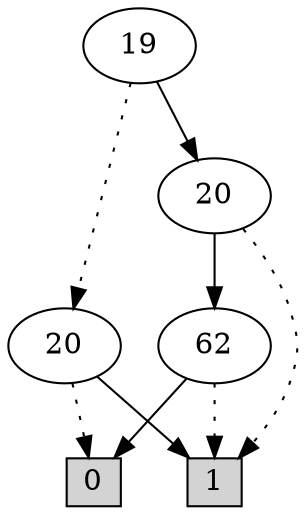 digraph G {
0 [shape=box, label="0", style=filled, shape=box, height=0.3, width=0.3];
1 [shape=box, label="1", style=filled, shape=box, height=0.3, width=0.3];
3284 [label="19"];
3284 -> 42 [style=dotted];
3284 -> 3283 [style=filled];
42 [label="20"];
42 -> 0 [style=dotted];
42 -> 1 [style=filled];
3283 [label="20"];
3283 -> 1 [style=dotted];
3283 -> 127 [style=filled];
127 [label="62"];
127 -> 1 [style=dotted];
127 -> 0 [style=filled];
}

